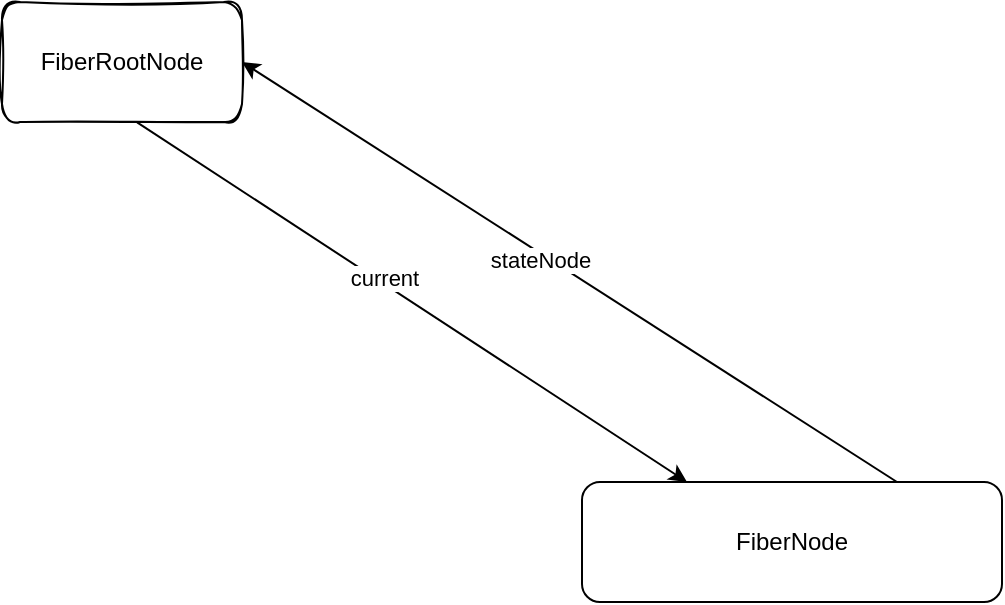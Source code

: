 <mxfile version="20.2.2" type="github">
  <diagram id="gUbnIUVaObdRojMKno1v" name="Page-1">
    <mxGraphModel dx="944" dy="579" grid="1" gridSize="10" guides="1" tooltips="1" connect="1" arrows="1" fold="1" page="1" pageScale="1" pageWidth="850" pageHeight="1100" math="0" shadow="0">
      <root>
        <mxCell id="0" />
        <mxCell id="1" parent="0" />
        <mxCell id="xggSQzvn-U6mal6rok0o-1" value="FiberRootNode" style="rounded=1;whiteSpace=wrap;html=1;sketch=1;" vertex="1" parent="1">
          <mxGeometry x="290" y="10" width="120" height="60" as="geometry" />
        </mxCell>
        <mxCell id="xggSQzvn-U6mal6rok0o-5" value="" style="endArrow=classic;html=1;rounded=0;entryX=0.25;entryY=0;entryDx=0;entryDy=0;exitX=0.563;exitY=1.003;exitDx=0;exitDy=0;exitPerimeter=0;" edge="1" parent="1" source="xggSQzvn-U6mal6rok0o-1" target="xggSQzvn-U6mal6rok0o-9">
          <mxGeometry width="50" height="50" relative="1" as="geometry">
            <mxPoint x="310" y="170" as="sourcePoint" />
            <mxPoint x="605" y="230" as="targetPoint" />
          </mxGeometry>
        </mxCell>
        <mxCell id="xggSQzvn-U6mal6rok0o-6" value="current" style="edgeLabel;html=1;align=center;verticalAlign=middle;resizable=0;points=[];" vertex="1" connectable="0" parent="xggSQzvn-U6mal6rok0o-5">
          <mxGeometry x="-0.114" y="2" relative="1" as="geometry">
            <mxPoint as="offset" />
          </mxGeometry>
        </mxCell>
        <mxCell id="xggSQzvn-U6mal6rok0o-7" value="" style="endArrow=classic;html=1;rounded=0;entryX=1;entryY=0.5;entryDx=0;entryDy=0;exitX=0.75;exitY=0;exitDx=0;exitDy=0;" edge="1" parent="1" source="xggSQzvn-U6mal6rok0o-9" target="xggSQzvn-U6mal6rok0o-1">
          <mxGeometry width="50" height="50" relative="1" as="geometry">
            <mxPoint x="685.5" y="227" as="sourcePoint" />
            <mxPoint x="620" y="140" as="targetPoint" />
          </mxGeometry>
        </mxCell>
        <mxCell id="xggSQzvn-U6mal6rok0o-10" value="stateNode" style="edgeLabel;html=1;align=center;verticalAlign=middle;resizable=0;points=[];" vertex="1" connectable="0" parent="xggSQzvn-U6mal6rok0o-7">
          <mxGeometry x="0.085" y="3" relative="1" as="geometry">
            <mxPoint as="offset" />
          </mxGeometry>
        </mxCell>
        <mxCell id="xggSQzvn-U6mal6rok0o-9" value="FiberNode" style="rounded=1;whiteSpace=wrap;html=1;shadow=0;sketch=0;" vertex="1" parent="1">
          <mxGeometry x="580" y="250" width="210" height="60" as="geometry" />
        </mxCell>
      </root>
    </mxGraphModel>
  </diagram>
</mxfile>
